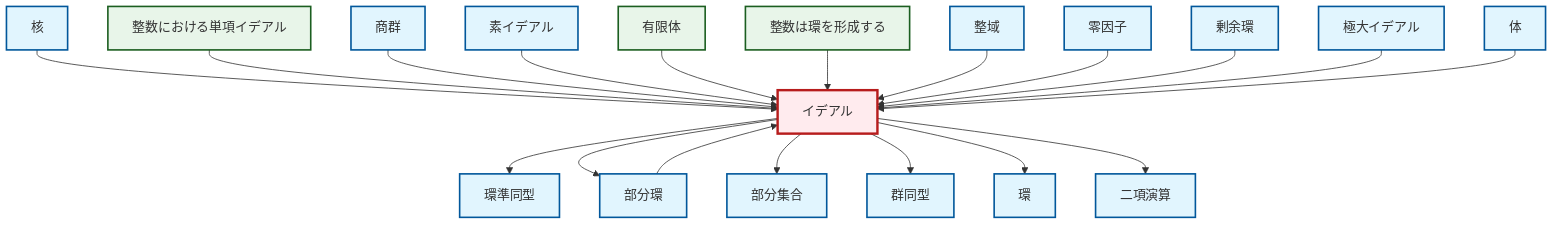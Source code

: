 graph TD
    classDef definition fill:#e1f5fe,stroke:#01579b,stroke-width:2px
    classDef theorem fill:#f3e5f5,stroke:#4a148c,stroke-width:2px
    classDef axiom fill:#fff3e0,stroke:#e65100,stroke-width:2px
    classDef example fill:#e8f5e9,stroke:#1b5e20,stroke-width:2px
    classDef current fill:#ffebee,stroke:#b71c1c,stroke-width:3px
    ex-finite-field["有限体"]:::example
    ex-principal-ideal["整数における単項イデアル"]:::example
    def-binary-operation["二項演算"]:::definition
    def-isomorphism["群同型"]:::definition
    def-kernel["核"]:::definition
    def-ring-homomorphism["環準同型"]:::definition
    def-zero-divisor["零因子"]:::definition
    def-field["体"]:::definition
    def-ideal["イデアル"]:::definition
    def-integral-domain["整域"]:::definition
    def-subset["部分集合"]:::definition
    ex-integers-ring["整数は環を形成する"]:::example
    def-prime-ideal["素イデアル"]:::definition
    def-quotient-group["商群"]:::definition
    def-maximal-ideal["極大イデアル"]:::definition
    def-quotient-ring["剰余環"]:::definition
    def-subring["部分環"]:::definition
    def-ring["環"]:::definition
    def-kernel --> def-ideal
    def-subring --> def-ideal
    def-ideal --> def-ring-homomorphism
    ex-principal-ideal --> def-ideal
    def-ideal --> def-subring
    def-quotient-group --> def-ideal
    def-prime-ideal --> def-ideal
    ex-finite-field --> def-ideal
    def-ideal --> def-subset
    ex-integers-ring --> def-ideal
    def-integral-domain --> def-ideal
    def-zero-divisor --> def-ideal
    def-quotient-ring --> def-ideal
    def-ideal --> def-isomorphism
    def-ideal --> def-ring
    def-ideal --> def-binary-operation
    def-maximal-ideal --> def-ideal
    def-field --> def-ideal
    class def-ideal current